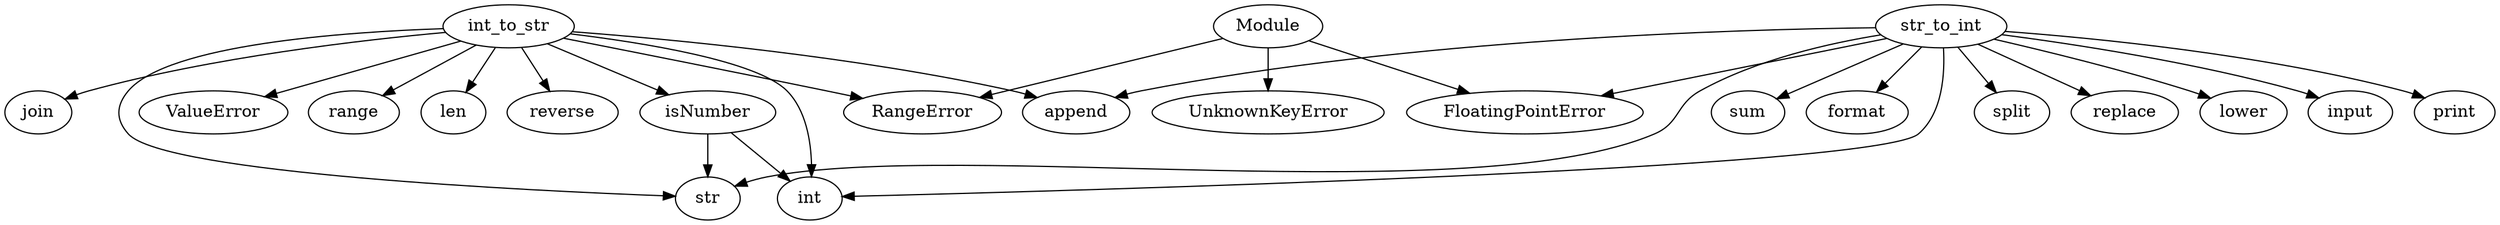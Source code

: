 strict digraph  {
isNumber;
str;
int;
str_to_int;
split;
replace;
append;
lower;
FloatingPointError;
input;
print;
sum;
format;
int_to_str;
ValueError;
range;
len;
reverse;
RangeError;
join;
Module;
UnknownKeyError;
isNumber -> str;
isNumber -> int;
str_to_int -> split;
str_to_int -> replace;
str_to_int -> append;
str_to_int -> lower;
str_to_int -> FloatingPointError;
str_to_int -> input;
str_to_int -> print;
str_to_int -> str;
str_to_int -> int;
str_to_int -> sum;
str_to_int -> format;
int_to_str -> isNumber;
int_to_str -> str;
int_to_str -> ValueError;
int_to_str -> range;
int_to_str -> len;
int_to_str -> append;
int_to_str -> reverse;
int_to_str -> int;
int_to_str -> RangeError;
int_to_str -> join;
Module -> UnknownKeyError;
Module -> RangeError;
Module -> FloatingPointError;
}
